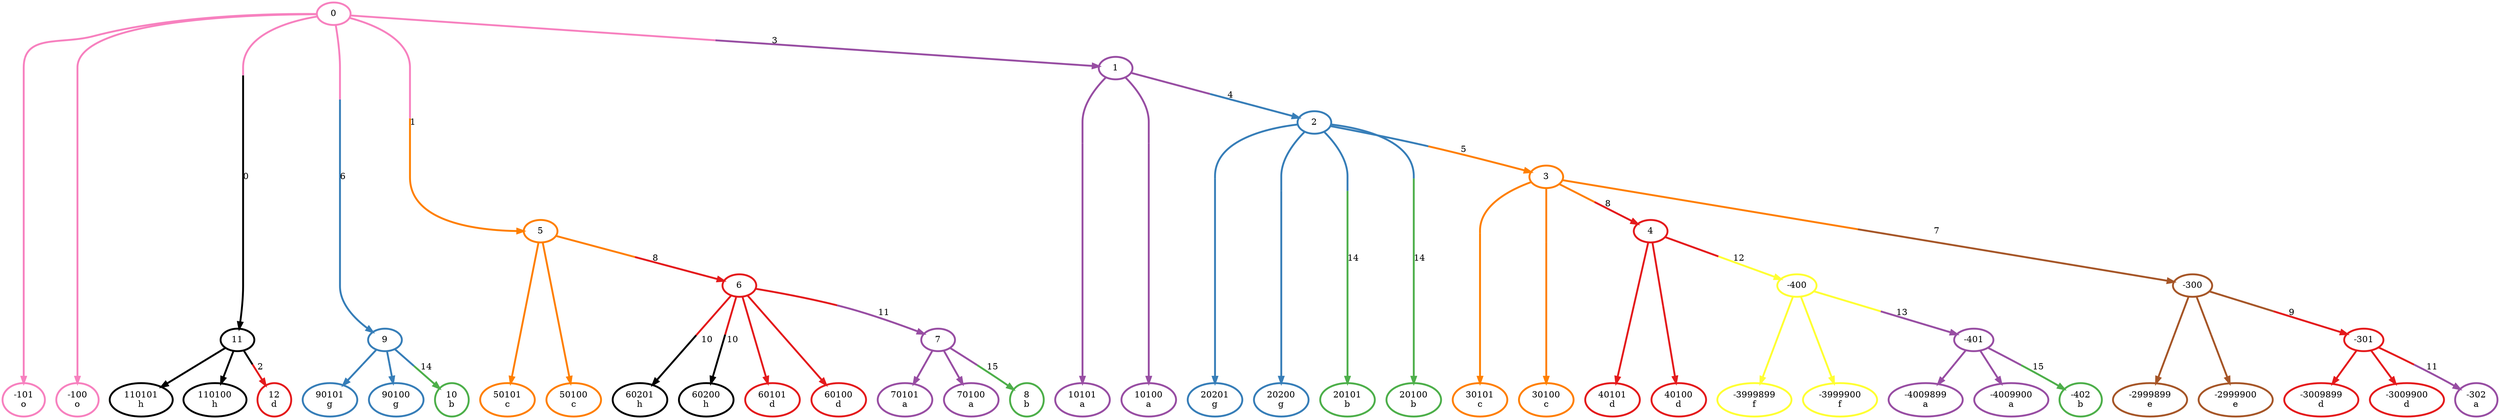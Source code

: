 digraph T {
	{
		rank=same
		0 [penwidth=3,colorscheme=set19,color=4,label="70101\na"]
		1 [penwidth=3,colorscheme=set19,color=4,label="70100\na"]
		2 [penwidth=3,colorscheme=set19,color=3,label="8\nb"]
		3 [penwidth=3,colorscheme=set19,color=0,label="60201\nh"]
		4 [penwidth=3,colorscheme=set19,color=0,label="60200\nh"]
		5 [penwidth=3,colorscheme=set19,color=1,label="60101\nd"]
		6 [penwidth=3,colorscheme=set19,color=1,label="60100\nd"]
		7 [penwidth=3,colorscheme=set19,color=4,label="-4009899\na"]
		8 [penwidth=3,colorscheme=set19,color=4,label="-4009900\na"]
		9 [penwidth=3,colorscheme=set19,color=3,label="-402\nb"]
		10 [penwidth=3,colorscheme=set19,color=6,label="-3999899\nf"]
		11 [penwidth=3,colorscheme=set19,color=6,label="-3999900\nf"]
		12 [penwidth=3,colorscheme=set19,color=1,label="-3009899\nd"]
		13 [penwidth=3,colorscheme=set19,color=1,label="-3009900\nd"]
		14 [penwidth=3,colorscheme=set19,color=4,label="-302\na"]
		15 [penwidth=3,colorscheme=set19,color=1,label="40101\nd"]
		16 [penwidth=3,colorscheme=set19,color=1,label="40100\nd"]
		17 [penwidth=3,colorscheme=set19,color=7,label="-2999899\ne"]
		18 [penwidth=3,colorscheme=set19,color=7,label="-2999900\ne"]
		19 [penwidth=3,colorscheme=set19,color=5,label="30101\nc"]
		20 [penwidth=3,colorscheme=set19,color=5,label="30100\nc"]
		21 [penwidth=3,colorscheme=set19,color=2,label="20201\ng"]
		22 [penwidth=3,colorscheme=set19,color=2,label="20200\ng"]
		23 [penwidth=3,colorscheme=set19,color=3,label="20101\nb"]
		24 [penwidth=3,colorscheme=set19,color=3,label="20100\nb"]
		25 [penwidth=3,colorscheme=set19,color=0,label="110101\nh"]
		26 [penwidth=3,colorscheme=set19,color=0,label="110100\nh"]
		27 [penwidth=3,colorscheme=set19,color=1,label="12\nd"]
		28 [penwidth=3,colorscheme=set19,color=2,label="90101\ng"]
		29 [penwidth=3,colorscheme=set19,color=2,label="90100\ng"]
		30 [penwidth=3,colorscheme=set19,color=3,label="10\nb"]
		31 [penwidth=3,colorscheme=set19,color=5,label="50101\nc"]
		32 [penwidth=3,colorscheme=set19,color=5,label="50100\nc"]
		33 [penwidth=3,colorscheme=set19,color=4,label="10101\na"]
		34 [penwidth=3,colorscheme=set19,color=4,label="10100\na"]
		35 [penwidth=3,colorscheme=set19,color=8,label="-101\no"]
		36 [penwidth=3,colorscheme=set19,color=8,label="-100\no"]
	}
	37 [penwidth=3,colorscheme=set19,color=4,label="7"]
	38 [penwidth=3,colorscheme=set19,color=1,label="6"]
	39 [penwidth=3,colorscheme=set19,color=4,label="-401"]
	40 [penwidth=3,colorscheme=set19,color=6,label="-400"]
	41 [penwidth=3,colorscheme=set19,color=1,label="-301"]
	42 [penwidth=3,colorscheme=set19,color=1,label="4"]
	43 [penwidth=3,colorscheme=set19,color=7,label="-300"]
	44 [penwidth=3,colorscheme=set19,color=5,label="3"]
	45 [penwidth=3,colorscheme=set19,color=2,label="2"]
	46 [penwidth=3,colorscheme=set19,color=0,label="11"]
	47 [penwidth=3,colorscheme=set19,color=2,label="9"]
	48 [penwidth=3,colorscheme=set19,color=5,label="5"]
	49 [penwidth=3,colorscheme=set19,color=4,label="1"]
	50 [penwidth=3,colorscheme=set19,color=8,label="0"]
	37 -> 0 [penwidth=3,colorscheme=set19,color="4;0.5:4"]
	37 -> 1 [penwidth=3,colorscheme=set19,color="4;0.5:4"]
	37 -> 2 [penwidth=3,colorscheme=set19,color="4;0.5:3",label="15"]
	38 -> 3 [penwidth=3,colorscheme=set19,color="1;0.5:0",label="10"]
	38 -> 4 [penwidth=3,colorscheme=set19,color="1;0.5:0",label="10"]
	38 -> 5 [penwidth=3,colorscheme=set19,color="1;0.5:1"]
	38 -> 6 [penwidth=3,colorscheme=set19,color="1;0.5:1"]
	38 -> 37 [penwidth=3,colorscheme=set19,color="1;0.5:4",label="11"]
	39 -> 7 [penwidth=3,colorscheme=set19,color="4;0.5:4"]
	39 -> 8 [penwidth=3,colorscheme=set19,color="4;0.5:4"]
	39 -> 9 [penwidth=3,colorscheme=set19,color="4;0.5:3",label="15"]
	40 -> 10 [penwidth=3,colorscheme=set19,color="6;0.5:6"]
	40 -> 11 [penwidth=3,colorscheme=set19,color="6;0.5:6"]
	40 -> 39 [penwidth=3,colorscheme=set19,color="6;0.5:4",label="13"]
	41 -> 12 [penwidth=3,colorscheme=set19,color="1;0.5:1"]
	41 -> 13 [penwidth=3,colorscheme=set19,color="1;0.5:1"]
	41 -> 14 [penwidth=3,colorscheme=set19,color="1;0.5:4",label="11"]
	42 -> 15 [penwidth=3,colorscheme=set19,color="1;0.5:1"]
	42 -> 16 [penwidth=3,colorscheme=set19,color="1;0.5:1"]
	42 -> 40 [penwidth=3,colorscheme=set19,color="1;0.5:6",label="12"]
	43 -> 17 [penwidth=3,colorscheme=set19,color="7;0.5:7"]
	43 -> 18 [penwidth=3,colorscheme=set19,color="7;0.5:7"]
	43 -> 41 [penwidth=3,colorscheme=set19,color="7;0.5:1",label="9"]
	44 -> 19 [penwidth=3,colorscheme=set19,color="5;0.5:5"]
	44 -> 20 [penwidth=3,colorscheme=set19,color="5;0.5:5"]
	44 -> 42 [penwidth=3,colorscheme=set19,color="5;0.5:1",label="8"]
	44 -> 43 [penwidth=3,colorscheme=set19,color="5;0.5:7",label="7"]
	45 -> 21 [penwidth=3,colorscheme=set19,color="2;0.5:2"]
	45 -> 22 [penwidth=3,colorscheme=set19,color="2;0.5:2"]
	45 -> 23 [penwidth=3,colorscheme=set19,color="2;0.5:3",label="14"]
	45 -> 24 [penwidth=3,colorscheme=set19,color="2;0.5:3",label="14"]
	45 -> 44 [penwidth=3,colorscheme=set19,color="2;0.5:5",label="5"]
	46 -> 25 [penwidth=3,colorscheme=set19,color="0;0.5:0"]
	46 -> 26 [penwidth=3,colorscheme=set19,color="0;0.5:0"]
	46 -> 27 [penwidth=3,colorscheme=set19,color="0;0.5:1",label="2"]
	47 -> 28 [penwidth=3,colorscheme=set19,color="2;0.5:2"]
	47 -> 29 [penwidth=3,colorscheme=set19,color="2;0.5:2"]
	47 -> 30 [penwidth=3,colorscheme=set19,color="2;0.5:3",label="14"]
	48 -> 31 [penwidth=3,colorscheme=set19,color="5;0.5:5"]
	48 -> 32 [penwidth=3,colorscheme=set19,color="5;0.5:5"]
	48 -> 38 [penwidth=3,colorscheme=set19,color="5;0.5:1",label="8"]
	49 -> 33 [penwidth=3,colorscheme=set19,color="4;0.5:4"]
	49 -> 34 [penwidth=3,colorscheme=set19,color="4;0.5:4"]
	49 -> 45 [penwidth=3,colorscheme=set19,color="4;0.5:2",label="4"]
	50 -> 35 [penwidth=3,colorscheme=set19,color="8;0.5:8"]
	50 -> 36 [penwidth=3,colorscheme=set19,color="8;0.5:8"]
	50 -> 46 [penwidth=3,colorscheme=set19,color="8;0.5:0",label="0"]
	50 -> 47 [penwidth=3,colorscheme=set19,color="8;0.5:2",label="6"]
	50 -> 48 [penwidth=3,colorscheme=set19,color="8;0.5:5",label="1"]
	50 -> 49 [penwidth=3,colorscheme=set19,color="8;0.5:4",label="3"]
}
